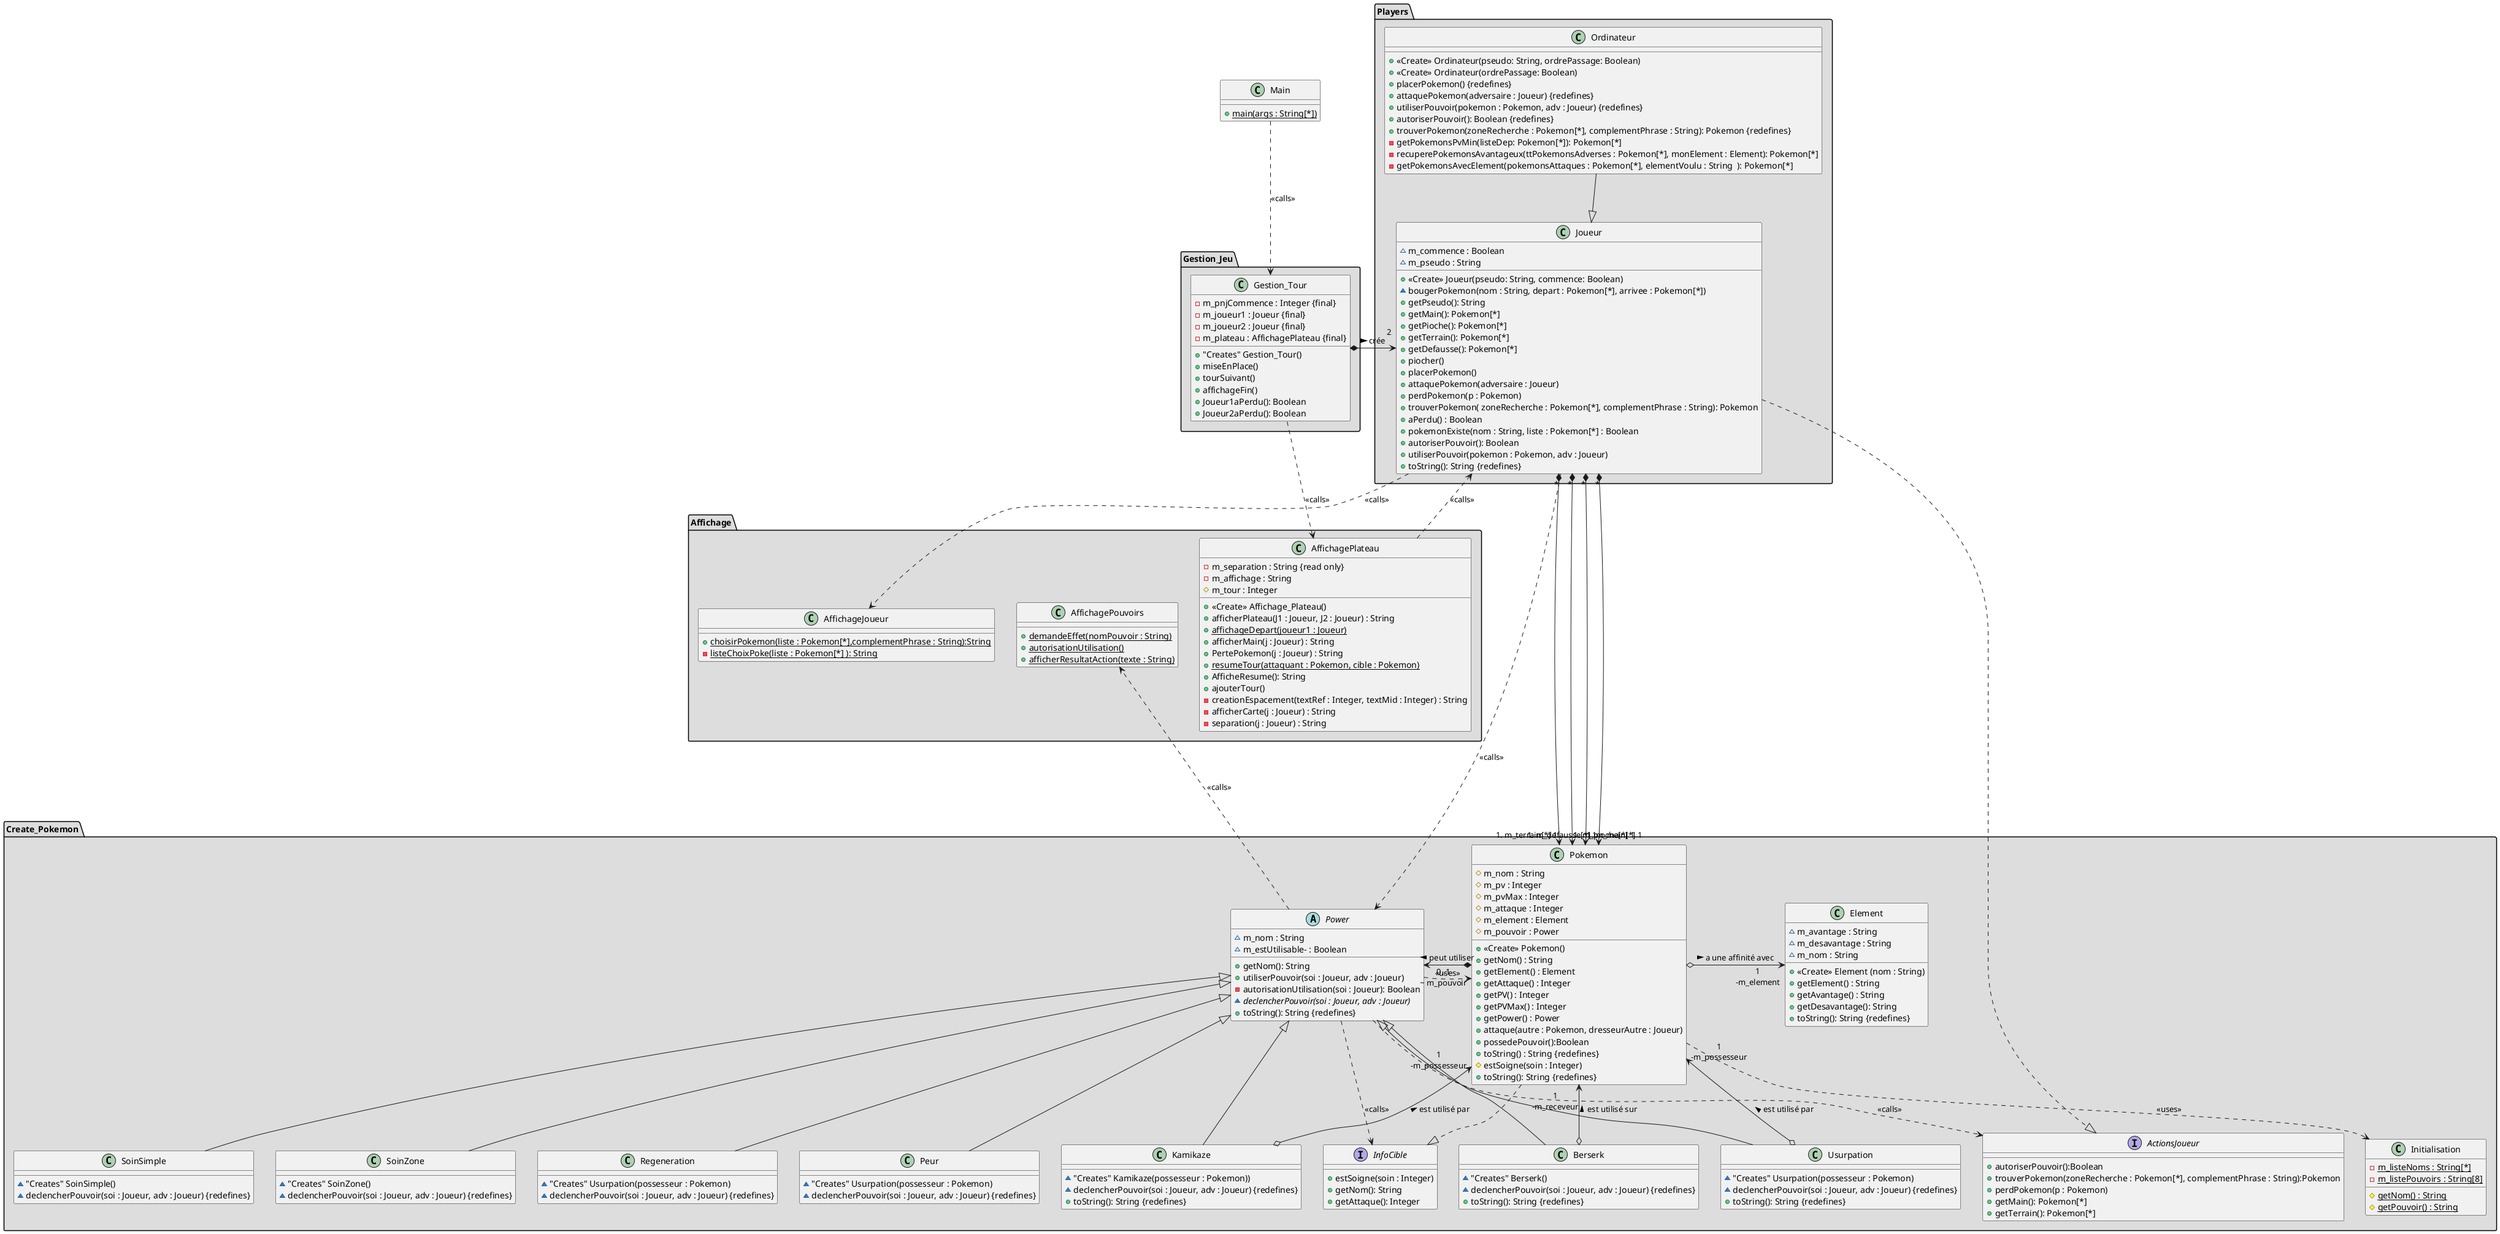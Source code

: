 @startuml

class Main
{
    + {static} main(args : String[*])
}

package "Affichage" #DDDDDD {

class AffichagePlateau
{
- m_separation : String {read only}
- m_affichage : String
# m_tour : Integer
+ <<Create>> Affichage_Plateau()
+ afficherPlateau(J1 : Joueur, J2 : Joueur) : String
+ {static} affichageDepart(joueur1 : Joueur)
+ afficherMain(j : Joueur) : String
+ PertePokemon(j : Joueur) : String
+ {static} resumeTour(attaquant : Pokemon, cible : Pokemon)
+ AfficheResume(): String
+ ajouterTour()
- creationEspacement(textRef : Integer, textMid : Integer) : String
- afficherCarte(j : Joueur) : String
- separation(j : Joueur) : String
}

class AffichagePouvoirs
{
+ {static} demandeEffet(nomPouvoir : String)
+ {static} autorisationUtilisation()
+ {static} afficherResultatAction(texte : String)
}

class AffichageJoueur
{
+ {static} choisirPokemon(liste : Pokemon[*],complementPhrase : String):String
- {static}  listeChoixPoke(liste : Pokemon[*] ): String
}

}

package "Players" #DDDDDD {

class Ordinateur
{
+ <<Create>> Ordinateur(pseudo: String, ordrePassage: Boolean)
+ <<Create>> Ordinateur(ordrePassage: Boolean)
+ placerPokemon() {redefines}
+ attaquePokemon(adversaire : Joueur) {redefines}
+ utiliserPouvoir(pokemon : Pokemon, adv : Joueur) {redefines}
+ autoriserPouvoir(): Boolean {redefines}
+ trouverPokemon(zoneRecherche : Pokemon[*], complementPhrase : String): Pokemon {redefines}
- getPokemonsPvMin(listeDep: Pokemon[*]): Pokemon[*]
- recuperePokemonsAvantageux(ttPokemonsAdverses : Pokemon[*], monElement : Element): Pokemon[*]
- getPokemonsAvecElement(pokemonsAttaques : Pokemon[*], elementVoulu : String  ): Pokemon[*]
}

class Joueur
{
~ m_commence : Boolean
~ m_pseudo : String
+ <<Create>> Joueur(pseudo: String, commence: Boolean)
~ bougerPokemon(nom : String, depart : Pokemon[*], arrivee : Pokemon[*])
+ getPseudo(): String
+ getMain(): Pokemon[*]
+ getPioche(): Pokemon[*]
+ getTerrain(): Pokemon[*]
+ getDefausse(): Pokemon[*]
+ piocher()
+ placerPokemon()
+ attaquePokemon(adversaire : Joueur)
+ perdPokemon(p : Pokemon)
+ trouverPokemon( zoneRecherche : Pokemon[*], complementPhrase : String): Pokemon
+ aPerdu() : Boolean
+ pokemonExiste(nom : String, liste : Pokemon[*] : Boolean
+ autoriserPouvoir(): Boolean
+ utiliserPouvoir(pokemon : Pokemon, adv : Joueur)
+ toString(): String {redefines}
}


}

package "Gestion_Jeu" #DDDDDD {
class Gestion_Tour
{
    - m_pnjCommence : Integer {final}
    - m_joueur1 : Joueur {final}
    - m_joueur2 : Joueur {final}
    - m_plateau : AffichagePlateau {final}
    + "Creates" Gestion_Tour()
    + miseEnPlace()
    + tourSuivant()
    + affichageFin()
    + Joueur1aPerdu(): Boolean
    + Joueur2aPerdu(): Boolean
}
}
package "Create_Pokemon" #DDDDDD {

interface InfoCible{
+ estSoigne(soin : Integer)
+ getNom(): String
+ getAttaque(): Integer
}

interface ActionsJoueur{
+ autoriserPouvoir():Boolean
+ trouverPokemon(zoneRecherche : Pokemon[*], complementPhrase : String):Pokemon
+ perdPokemon(p : Pokemon)
+ getMain(): Pokemon[*]
+ getTerrain(): Pokemon[*]
}

abstract class Power{
    ~ m_nom : String
    ~ m_estUtilisable- : Boolean
    + getNom(): String
    + utiliserPouvoir(soi : Joueur, adv : Joueur)
    - autorisationUtilisation(soi : Joueur): Boolean
    ~ {abstract} declencherPouvoir(soi : Joueur, adv : Joueur)
    + toString(): String {redefines}
}

class Berserk extends Power{
    ~ "Creates" Berserk()
    ~ declencherPouvoir(soi : Joueur, adv : Joueur) {redefines}
    + toString(): String {redefines}
}

class Kamikaze extends Power{
    ~ "Creates" Kamikaze(possesseur : Pokemon))
    ~ declencherPouvoir(soi : Joueur, adv : Joueur) {redefines}
    + toString(): String {redefines}
}

class SoinSimple extends Power{
    ~ "Creates" SoinSimple()
    ~ declencherPouvoir(soi : Joueur, adv : Joueur) {redefines}
}

class SoinZone extends Power{
    ~ "Creates" SoinZone()
    ~ declencherPouvoir(soi : Joueur, adv : Joueur) {redefines}
}

class Usurpation extends Power{
    ~ "Creates" Usurpation(possesseur : Pokemon)
    ~ declencherPouvoir(soi : Joueur, adv : Joueur) {redefines}
    + toString(): String {redefines}
}

class Regeneration extends Power{
    ~ "Creates" Usurpation(possesseur : Pokemon)
    ~ declencherPouvoir(soi : Joueur, adv : Joueur) {redefines}
}

class Peur extends Power{
    ~ "Creates" Usurpation(possesseur : Pokemon)
    ~ declencherPouvoir(soi : Joueur, adv : Joueur) {redefines}
}

class Pokemon
{
# m_nom : String
# m_pv : Integer
# m_pvMax : Integer
# m_attaque : Integer
# m_element : Element
# m_pouvoir : Power
+ <<Create>> Pokemon()
+ getNom() : String
+ getElement() : Element
+ getAttaque() : Integer
+ getPV() : Integer
+ getPVMax() : Integer
+ getPower() : Power
+ attaque(autre : Pokemon, dresseurAutre : Joueur)
+ possedePouvoir():Boolean
+ toString() : String {redefines}
# estSoigne(soin : Integer)
+ toString(): String {redefines}
}


class Initialisation
{
- {static} m_listeNoms : String[*]
- {static} m_listePouvoirs : String[8]
# {static} getNom() : String
# {static} getPouvoir() : String
}

class Element
{
~ m_avantage : String
~ m_desavantage : String
~ m_nom : String
+ <<Create>> Element (nom : String)
+ getElement() : String
+ getAvantage() : String
+ getDesavantage(): String
+ toString(): String {redefines}
}
Power ..> ActionsJoueur :<<calls>>
}


Joueur "*" *----> "# m_terrain[*] 1" Pokemon
Joueur "*" *----> "# m_pioche[*] 1" Pokemon
Joueur "*" *----> "# m_main[*] 1" Pokemon
Joueur "*" *----> "# m_defausse[*] 1" Pokemon

Gestion_Tour *-> "2\n" Joueur : crée >

Pokemon o-> "1\n-m_element" Element : a une affinité avec  >
Pokemon *-> "0..1\n~ m_pouvoir" Power : peut utiliser >
Kamikaze o-> "1\n-m_possesseur" Pokemon : est utilisé par  >
Berserk o-> "1\n-m_receveur" Pokemon : est utilisé sur  >
Usurpation o-> "1\n-m_possesseur" Pokemon : est utilisé par  >


Ordinateur --|> Joueur
AffichagePlateau ..> Joueur : <<calls>>
Main ..> Gestion_Tour :<<calls>>
Gestion_Tour ..> AffichagePlateau :<<calls>>
Pokemon ..> Initialisation : <<uses>>
Power ..> AffichagePouvoirs :<<calls>>
Power ..> Pokemon : <<uses>>
Power ..> InfoCible :<<calls>>
Joueur ..> Power :<<calls>>
Joueur ..> AffichageJoueur :<<calls>>
Create_Pokemon.Pokemon -[dashed]-|> Create_Pokemon.InfoCible
Players.Joueur -[dashed]-|> Create_Pokemon.ActionsJoueur
@enduml